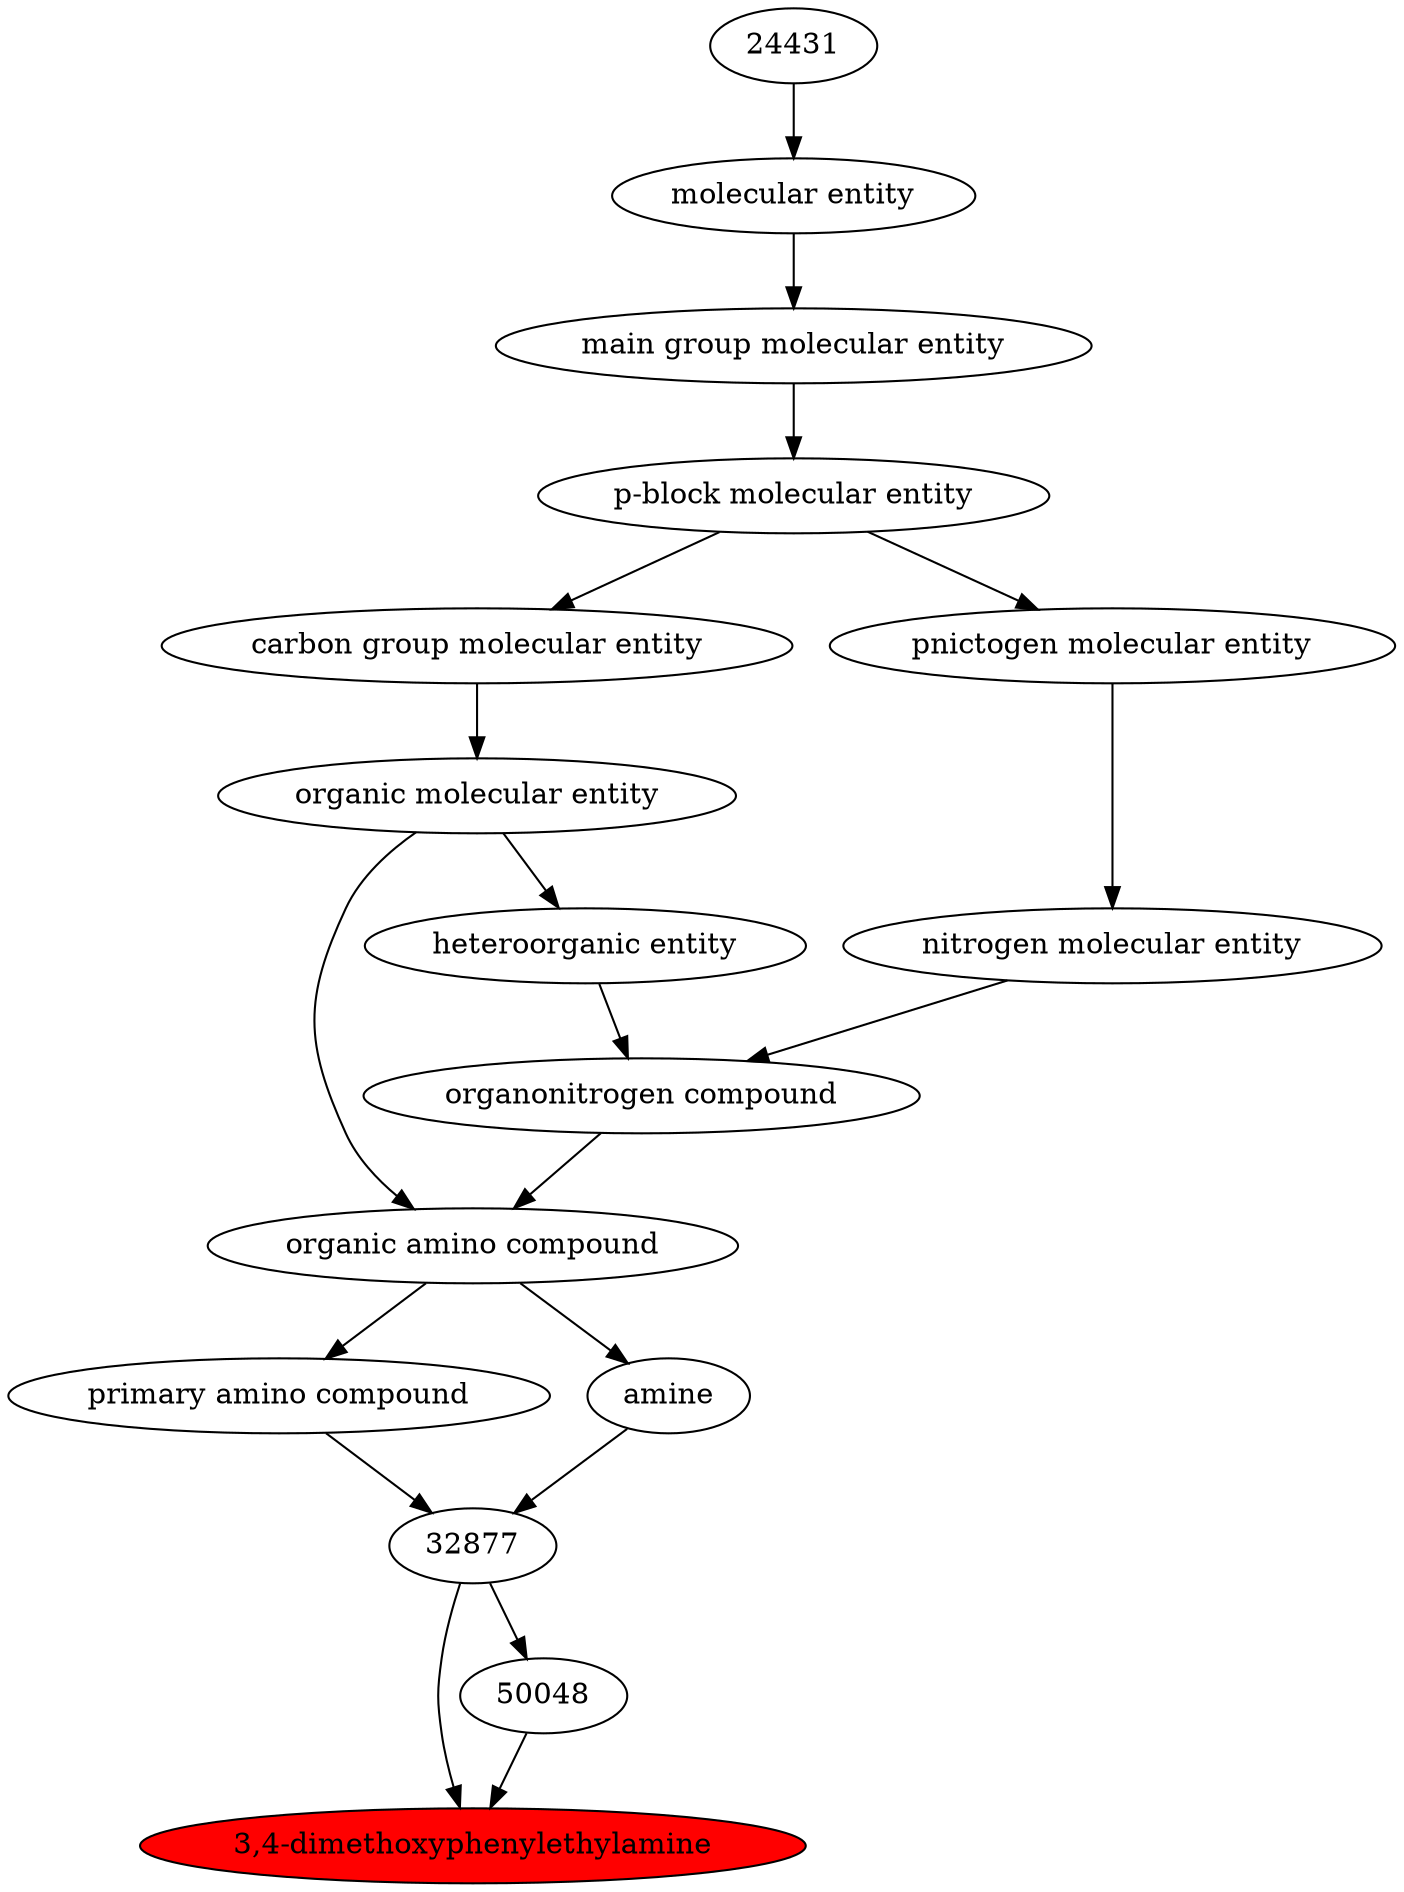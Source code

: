 digraph tree{ 
136995 [label="3,4-dimethoxyphenylethylamine" fillcolor=red style=filled]
50048 -> 136995
32877 -> 136995
50048 [label="50048"]
32877 -> 50048
32877 [label="32877"]
50994 -> 32877
32952 -> 32877
50994 [label="primary amino compound"]
50047 -> 50994
32952 [label="amine"]
50047 -> 32952
50047 [label="organic amino compound"]
50860 -> 50047
35352 -> 50047
50860 [label="organic molecular entity"]
33582 -> 50860
35352 [label="organonitrogen compound"]
51143 -> 35352
33285 -> 35352
33582 [label="carbon group molecular entity"]
33675 -> 33582
51143 [label="nitrogen molecular entity"]
33302 -> 51143
33285 [label="heteroorganic entity"]
50860 -> 33285
33675 [label="p-block molecular entity"]
33579 -> 33675
33302 [label="pnictogen molecular entity"]
33675 -> 33302
33579 [label="main group molecular entity"]
23367 -> 33579
23367 [label="molecular entity"]
24431 -> 23367
24431 [label="24431"]
}